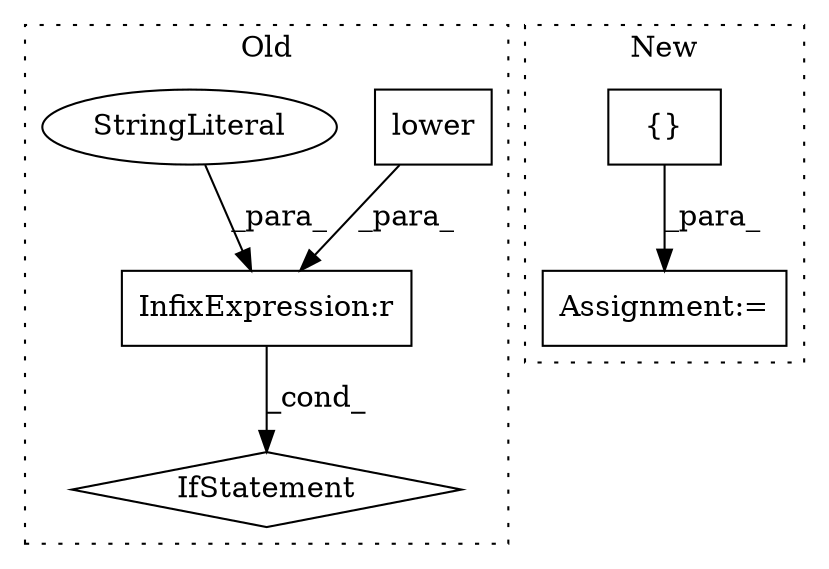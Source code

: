 digraph G {
subgraph cluster0 {
1 [label="lower" a="32" s="11209" l="7" shape="box"];
3 [label="IfStatement" a="25" s="11199,11225" l="4,2" shape="diamond"];
5 [label="InfixExpression:r" a="27" s="11216" l="4" shape="box"];
6 [label="StringLiteral" a="45" s="11220" l="5" shape="ellipse"];
label = "Old";
style="dotted";
}
subgraph cluster1 {
2 [label="{}" a="4" s="11239,11252" l="1,1" shape="box"];
4 [label="Assignment:=" a="7" s="11226" l="1" shape="box"];
label = "New";
style="dotted";
}
1 -> 5 [label="_para_"];
2 -> 4 [label="_para_"];
5 -> 3 [label="_cond_"];
6 -> 5 [label="_para_"];
}